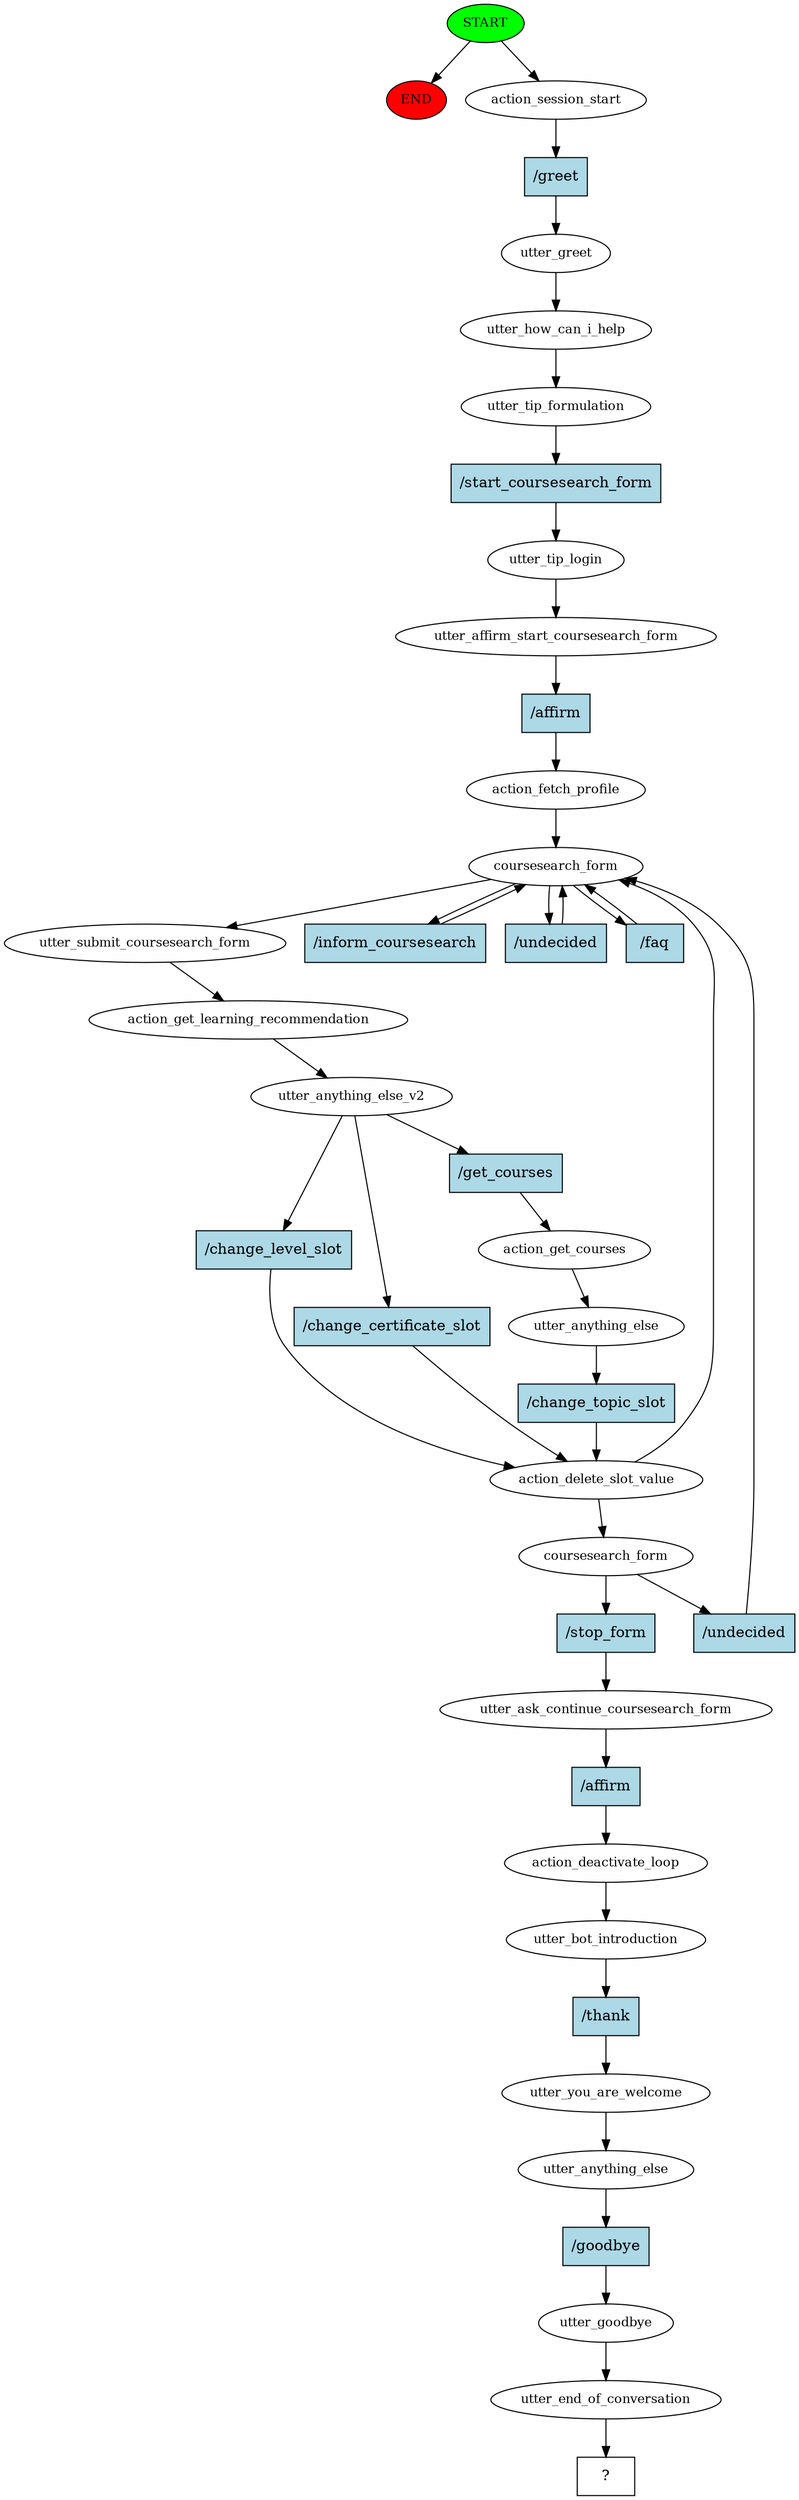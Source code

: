 digraph  {
0 [class="start active", fillcolor=green, fontsize=12, label=START, style=filled];
"-1" [class=end, fillcolor=red, fontsize=12, label=END, style=filled];
1 [class=active, fontsize=12, label=action_session_start];
2 [class=active, fontsize=12, label=utter_greet];
3 [class=active, fontsize=12, label=utter_how_can_i_help];
4 [class=active, fontsize=12, label=utter_tip_formulation];
5 [class=active, fontsize=12, label=utter_tip_login];
6 [class=active, fontsize=12, label=utter_affirm_start_coursesearch_form];
7 [class=active, fontsize=12, label=action_fetch_profile];
8 [class=active, fontsize=12, label=coursesearch_form];
14 [class=active, fontsize=12, label=utter_submit_coursesearch_form];
15 [class=active, fontsize=12, label=action_get_learning_recommendation];
16 [class=active, fontsize=12, label=utter_anything_else_v2];
17 [class=active, fontsize=12, label=action_delete_slot_value];
24 [class=active, fontsize=12, label=coursesearch_form];
29 [class=active, fontsize=12, label=action_get_courses];
30 [class=active, fontsize=12, label=utter_anything_else];
33 [class=active, fontsize=12, label=utter_ask_continue_coursesearch_form];
34 [class=active, fontsize=12, label=action_deactivate_loop];
35 [class=active, fontsize=12, label=utter_bot_introduction];
36 [class=active, fontsize=12, label=utter_you_are_welcome];
37 [class=active, fontsize=12, label=utter_anything_else];
38 [class=active, fontsize=12, label=utter_goodbye];
39 [class=active, fontsize=12, label=utter_end_of_conversation];
40 [class="intent dashed active", label="  ?  ", shape=rect];
41 [class="intent active", fillcolor=lightblue, label="/greet", shape=rect, style=filled];
42 [class="intent active", fillcolor=lightblue, label="/start_coursesearch_form", shape=rect, style=filled];
43 [class="intent active", fillcolor=lightblue, label="/affirm", shape=rect, style=filled];
44 [class="intent active", fillcolor=lightblue, label="/inform_coursesearch", shape=rect, style=filled];
45 [class="intent active", fillcolor=lightblue, label="/undecided", shape=rect, style=filled];
46 [class="intent active", fillcolor=lightblue, label="/faq", shape=rect, style=filled];
47 [class="intent active", fillcolor=lightblue, label="/change_level_slot", shape=rect, style=filled];
48 [class="intent active", fillcolor=lightblue, label="/change_certificate_slot", shape=rect, style=filled];
49 [class="intent active", fillcolor=lightblue, label="/get_courses", shape=rect, style=filled];
50 [class="intent active", fillcolor=lightblue, label="/stop_form", shape=rect, style=filled];
51 [class="intent active", fillcolor=lightblue, label="/undecided", shape=rect, style=filled];
52 [class="intent active", fillcolor=lightblue, label="/change_topic_slot", shape=rect, style=filled];
53 [class="intent active", fillcolor=lightblue, label="/affirm", shape=rect, style=filled];
54 [class="intent active", fillcolor=lightblue, label="/thank", shape=rect, style=filled];
55 [class="intent active", fillcolor=lightblue, label="/goodbye", shape=rect, style=filled];
0 -> "-1"  [class="", key=NONE, label=""];
0 -> 1  [class=active, key=NONE, label=""];
1 -> 41  [class=active, key=0];
2 -> 3  [class=active, key=NONE, label=""];
3 -> 4  [class=active, key=NONE, label=""];
4 -> 42  [class=active, key=0];
5 -> 6  [class=active, key=NONE, label=""];
6 -> 43  [class=active, key=0];
7 -> 8  [class=active, key=NONE, label=""];
8 -> 14  [class=active, key=NONE, label=""];
8 -> 44  [class=active, key=0];
8 -> 45  [class=active, key=0];
8 -> 46  [class=active, key=0];
14 -> 15  [class=active, key=NONE, label=""];
15 -> 16  [class=active, key=NONE, label=""];
16 -> 47  [class=active, key=0];
16 -> 48  [class=active, key=0];
16 -> 49  [class=active, key=0];
17 -> 24  [class=active, key=NONE, label=""];
17 -> 8  [class=active, key=NONE, label=""];
24 -> 50  [class=active, key=0];
24 -> 51  [class=active, key=0];
29 -> 30  [class=active, key=NONE, label=""];
30 -> 52  [class=active, key=0];
33 -> 53  [class=active, key=0];
34 -> 35  [class=active, key=NONE, label=""];
35 -> 54  [class=active, key=0];
36 -> 37  [class=active, key=NONE, label=""];
37 -> 55  [class=active, key=0];
38 -> 39  [class=active, key=NONE, label=""];
39 -> 40  [class=active, key=NONE, label=""];
41 -> 2  [class=active, key=0];
42 -> 5  [class=active, key=0];
43 -> 7  [class=active, key=0];
44 -> 8  [class=active, key=0];
45 -> 8  [class=active, key=0];
46 -> 8  [class=active, key=0];
47 -> 17  [class=active, key=0];
48 -> 17  [class=active, key=0];
49 -> 29  [class=active, key=0];
50 -> 33  [class=active, key=0];
51 -> 8  [class=active, key=0];
52 -> 17  [class=active, key=0];
53 -> 34  [class=active, key=0];
54 -> 36  [class=active, key=0];
55 -> 38  [class=active, key=0];
}
